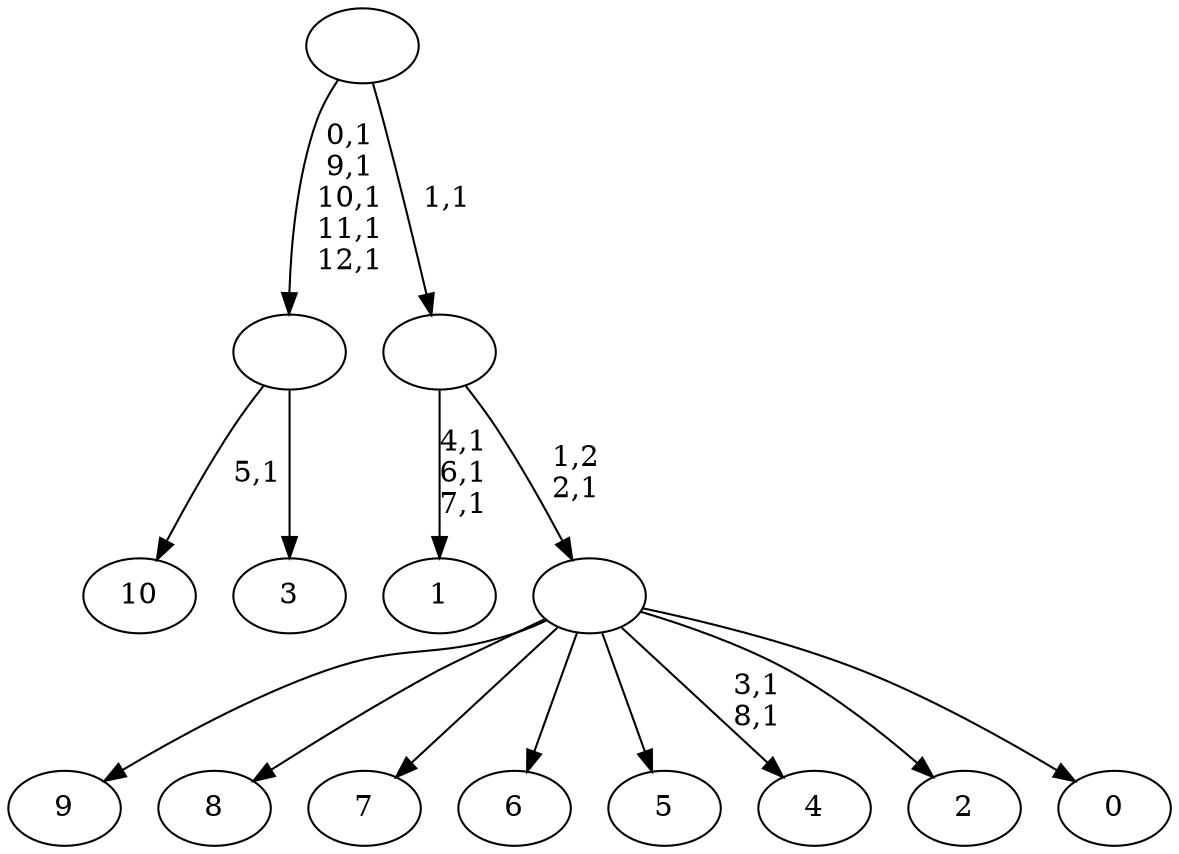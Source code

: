 digraph T {
	24 [label="10"]
	22 [label="9"]
	21 [label="8"]
	20 [label="7"]
	19 [label="6"]
	18 [label="5"]
	17 [label="4"]
	14 [label="3"]
	13 [label=""]
	8 [label="2"]
	7 [label="1"]
	3 [label="0"]
	2 [label=""]
	1 [label=""]
	0 [label=""]
	13 -> 24 [label="5,1"]
	13 -> 14 [label=""]
	2 -> 17 [label="3,1\n8,1"]
	2 -> 22 [label=""]
	2 -> 21 [label=""]
	2 -> 20 [label=""]
	2 -> 19 [label=""]
	2 -> 18 [label=""]
	2 -> 8 [label=""]
	2 -> 3 [label=""]
	1 -> 7 [label="4,1\n6,1\n7,1"]
	1 -> 2 [label="1,2\n2,1"]
	0 -> 13 [label="0,1\n9,1\n10,1\n11,1\n12,1"]
	0 -> 1 [label="1,1"]
}
